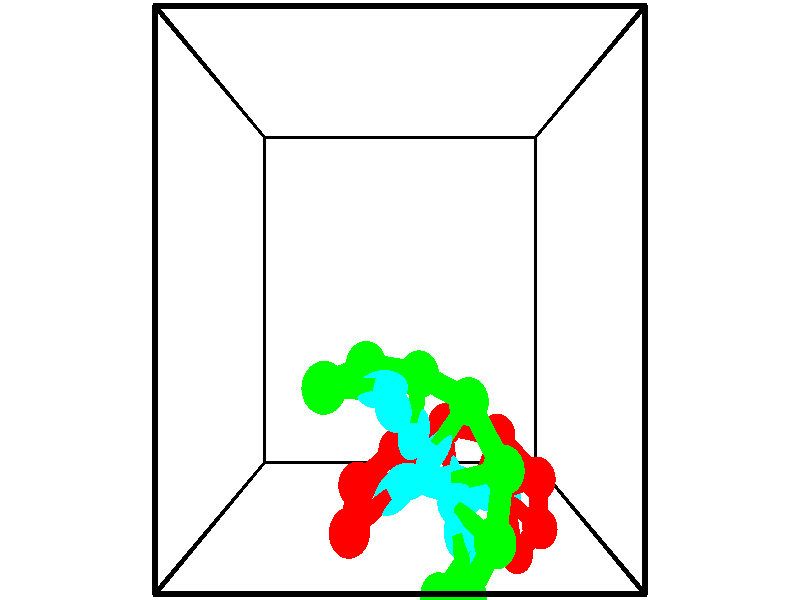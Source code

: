 // switches for output
#declare DRAW_BASES = 1; // possible values are 0, 1; only relevant for DNA ribbons
#declare DRAW_BASES_TYPE = 3; // possible values are 1, 2, 3; only relevant for DNA ribbons
#declare DRAW_FOG = 0; // set to 1 to enable fog

#include "colors.inc"

#include "transforms.inc"
background { rgb <1, 1, 1>}

#default {
   normal{
       ripples 0.25
       frequency 0.20
       turbulence 0.2
       lambda 5
   }
	finish {
		phong 0.1
		phong_size 40.
	}
}

// original window dimensions: 1024x640


// camera settings

camera {
	sky <-0, 1, 0>
	up <-0, 1, 0>
	right 1.6 * <1, 0, 0>
	location <2.5, 2.5, 11.1562>
	look_at <2.5, 2.5, 2.5>
	direction <0, 0, -8.6562>
	angle 67.0682
}


# declare cpy_camera_pos = <2.5, 2.5, 11.1562>;
# if (DRAW_FOG = 1)
fog {
	fog_type 2
	up vnormalize(cpy_camera_pos)
	color rgbt<1,1,1,0.3>
	distance 1e-5
	fog_alt 3e-3
	fog_offset 4
}
# end


// LIGHTS

# declare lum = 6;
global_settings {
	ambient_light rgb lum * <0.05, 0.05, 0.05>
	max_trace_level 15
}# declare cpy_direct_light_amount = 0.25;
light_source
{	1000 * <-1, -1, 1>,
	rgb lum * cpy_direct_light_amount
	parallel
}

light_source
{	1000 * <1, 1, -1>,
	rgb lum * cpy_direct_light_amount
	parallel
}

// strand 0

// nucleotide -1

// particle -1
sphere {
	<4.283851, -0.740057, 1.890396> 0.250000
	pigment { color rgbt <1,0,0,0> }
	no_shadow
}
cylinder {
	<4.234116, -0.355534, 1.792070>,  <4.204275, -0.124819, 1.733075>, 0.100000
	pigment { color rgbt <1,0,0,0> }
	no_shadow
}
cylinder {
	<4.234116, -0.355534, 1.792070>,  <4.283851, -0.740057, 1.890396>, 0.100000
	pigment { color rgbt <1,0,0,0> }
	no_shadow
}

// particle -1
sphere {
	<4.234116, -0.355534, 1.792070> 0.100000
	pigment { color rgbt <1,0,0,0> }
	no_shadow
}
sphere {
	0, 1
	scale<0.080000,0.200000,0.300000>
	matrix <-0.481318, 0.158204, 0.862151,
		0.867682, 0.225513, 0.443025,
		-0.124338, 0.961309, -0.245815,
		4.196814, -0.067141, 1.718326>
	pigment { color rgbt <0,1,1,0> }
	no_shadow
}
cylinder {
	<4.532682, -0.259971, 2.376965>,  <4.283851, -0.740057, 1.890396>, 0.130000
	pigment { color rgbt <1,0,0,0> }
	no_shadow
}

// nucleotide -1

// particle -1
sphere {
	<4.532682, -0.259971, 2.376965> 0.250000
	pigment { color rgbt <1,0,0,0> }
	no_shadow
}
cylinder {
	<4.240784, -0.071066, 2.179201>,  <4.065645, 0.042277, 2.060543>, 0.100000
	pigment { color rgbt <1,0,0,0> }
	no_shadow
}
cylinder {
	<4.240784, -0.071066, 2.179201>,  <4.532682, -0.259971, 2.376965>, 0.100000
	pigment { color rgbt <1,0,0,0> }
	no_shadow
}

// particle -1
sphere {
	<4.240784, -0.071066, 2.179201> 0.100000
	pigment { color rgbt <1,0,0,0> }
	no_shadow
}
sphere {
	0, 1
	scale<0.080000,0.200000,0.300000>
	matrix <-0.429224, 0.246434, 0.868929,
		0.532201, 0.846309, 0.022872,
		-0.729746, 0.472262, -0.494409,
		4.021860, 0.070613, 2.030879>
	pigment { color rgbt <0,1,1,0> }
	no_shadow
}
cylinder {
	<4.429058, 0.410818, 2.673769>,  <4.532682, -0.259971, 2.376965>, 0.130000
	pigment { color rgbt <1,0,0,0> }
	no_shadow
}

// nucleotide -1

// particle -1
sphere {
	<4.429058, 0.410818, 2.673769> 0.250000
	pigment { color rgbt <1,0,0,0> }
	no_shadow
}
cylinder {
	<4.093609, 0.265081, 2.511797>,  <3.892339, 0.177639, 2.414614>, 0.100000
	pigment { color rgbt <1,0,0,0> }
	no_shadow
}
cylinder {
	<4.093609, 0.265081, 2.511797>,  <4.429058, 0.410818, 2.673769>, 0.100000
	pigment { color rgbt <1,0,0,0> }
	no_shadow
}

// particle -1
sphere {
	<4.093609, 0.265081, 2.511797> 0.100000
	pigment { color rgbt <1,0,0,0> }
	no_shadow
}
sphere {
	0, 1
	scale<0.080000,0.200000,0.300000>
	matrix <-0.513212, 0.279349, 0.811528,
		-0.182557, 0.888381, -0.421252,
		-0.838622, -0.364341, -0.404930,
		3.842022, 0.155779, 2.390318>
	pigment { color rgbt <0,1,1,0> }
	no_shadow
}
cylinder {
	<3.879956, 0.905383, 2.613625>,  <4.429058, 0.410818, 2.673769>, 0.130000
	pigment { color rgbt <1,0,0,0> }
	no_shadow
}

// nucleotide -1

// particle -1
sphere {
	<3.879956, 0.905383, 2.613625> 0.250000
	pigment { color rgbt <1,0,0,0> }
	no_shadow
}
cylinder {
	<3.705997, 0.548008, 2.658587>,  <3.601622, 0.333583, 2.685564>, 0.100000
	pigment { color rgbt <1,0,0,0> }
	no_shadow
}
cylinder {
	<3.705997, 0.548008, 2.658587>,  <3.879956, 0.905383, 2.613625>, 0.100000
	pigment { color rgbt <1,0,0,0> }
	no_shadow
}

// particle -1
sphere {
	<3.705997, 0.548008, 2.658587> 0.100000
	pigment { color rgbt <1,0,0,0> }
	no_shadow
}
sphere {
	0, 1
	scale<0.080000,0.200000,0.300000>
	matrix <-0.759527, 0.431008, 0.487188,
		-0.483719, 0.126502, -0.866033,
		-0.434897, -0.893437, 0.112405,
		3.575528, 0.279977, 2.692308>
	pigment { color rgbt <0,1,1,0> }
	no_shadow
}
cylinder {
	<3.153768, 1.010456, 2.464352>,  <3.879956, 0.905383, 2.613625>, 0.130000
	pigment { color rgbt <1,0,0,0> }
	no_shadow
}

// nucleotide -1

// particle -1
sphere {
	<3.153768, 1.010456, 2.464352> 0.250000
	pigment { color rgbt <1,0,0,0> }
	no_shadow
}
cylinder {
	<3.182636, 0.685759, 2.696167>,  <3.199957, 0.490940, 2.835256>, 0.100000
	pigment { color rgbt <1,0,0,0> }
	no_shadow
}
cylinder {
	<3.182636, 0.685759, 2.696167>,  <3.153768, 1.010456, 2.464352>, 0.100000
	pigment { color rgbt <1,0,0,0> }
	no_shadow
}

// particle -1
sphere {
	<3.182636, 0.685759, 2.696167> 0.100000
	pigment { color rgbt <1,0,0,0> }
	no_shadow
}
sphere {
	0, 1
	scale<0.080000,0.200000,0.300000>
	matrix <-0.819826, 0.282648, 0.497992,
		-0.568046, -0.511060, -0.645090,
		0.072171, -0.811743, 0.579537,
		3.204288, 0.442236, 2.870028>
	pigment { color rgbt <0,1,1,0> }
	no_shadow
}
cylinder {
	<2.441155, 0.709959, 2.518886>,  <3.153768, 1.010456, 2.464352>, 0.130000
	pigment { color rgbt <1,0,0,0> }
	no_shadow
}

// nucleotide -1

// particle -1
sphere {
	<2.441155, 0.709959, 2.518886> 0.250000
	pigment { color rgbt <1,0,0,0> }
	no_shadow
}
cylinder {
	<2.692417, 0.594095, 2.807751>,  <2.843174, 0.524577, 2.981070>, 0.100000
	pigment { color rgbt <1,0,0,0> }
	no_shadow
}
cylinder {
	<2.692417, 0.594095, 2.807751>,  <2.441155, 0.709959, 2.518886>, 0.100000
	pigment { color rgbt <1,0,0,0> }
	no_shadow
}

// particle -1
sphere {
	<2.692417, 0.594095, 2.807751> 0.100000
	pigment { color rgbt <1,0,0,0> }
	no_shadow
}
sphere {
	0, 1
	scale<0.080000,0.200000,0.300000>
	matrix <-0.593214, 0.422311, 0.685383,
		-0.503506, -0.858924, 0.093446,
		0.628155, -0.289660, 0.722162,
		2.880864, 0.507197, 3.024399>
	pigment { color rgbt <0,1,1,0> }
	no_shadow
}
cylinder {
	<1.932391, 0.456373, 3.144620>,  <2.441155, 0.709959, 2.518886>, 0.130000
	pigment { color rgbt <1,0,0,0> }
	no_shadow
}

// nucleotide -1

// particle -1
sphere {
	<1.932391, 0.456373, 3.144620> 0.250000
	pigment { color rgbt <1,0,0,0> }
	no_shadow
}
cylinder {
	<2.303085, 0.511204, 3.284546>,  <2.525502, 0.544102, 3.368501>, 0.100000
	pigment { color rgbt <1,0,0,0> }
	no_shadow
}
cylinder {
	<2.303085, 0.511204, 3.284546>,  <1.932391, 0.456373, 3.144620>, 0.100000
	pigment { color rgbt <1,0,0,0> }
	no_shadow
}

// particle -1
sphere {
	<2.303085, 0.511204, 3.284546> 0.100000
	pigment { color rgbt <1,0,0,0> }
	no_shadow
}
sphere {
	0, 1
	scale<0.080000,0.200000,0.300000>
	matrix <-0.375703, 0.344795, 0.860211,
		-0.002699, -0.928615, 0.371035,
		0.926736, 0.137077, 0.349814,
		2.581106, 0.552327, 3.389490>
	pigment { color rgbt <0,1,1,0> }
	no_shadow
}
cylinder {
	<1.885674, 0.142822, 3.816403>,  <1.932391, 0.456373, 3.144620>, 0.130000
	pigment { color rgbt <1,0,0,0> }
	no_shadow
}

// nucleotide -1

// particle -1
sphere {
	<1.885674, 0.142822, 3.816403> 0.250000
	pigment { color rgbt <1,0,0,0> }
	no_shadow
}
cylinder {
	<2.202164, 0.386660, 3.835825>,  <2.392058, 0.532962, 3.847478>, 0.100000
	pigment { color rgbt <1,0,0,0> }
	no_shadow
}
cylinder {
	<2.202164, 0.386660, 3.835825>,  <1.885674, 0.142822, 3.816403>, 0.100000
	pigment { color rgbt <1,0,0,0> }
	no_shadow
}

// particle -1
sphere {
	<2.202164, 0.386660, 3.835825> 0.100000
	pigment { color rgbt <1,0,0,0> }
	no_shadow
}
sphere {
	0, 1
	scale<0.080000,0.200000,0.300000>
	matrix <-0.331355, 0.360637, 0.871863,
		0.513973, -0.705927, 0.487337,
		0.791224, 0.609596, 0.048555,
		2.439531, 0.569538, 3.850392>
	pigment { color rgbt <0,1,1,0> }
	no_shadow
}
// strand 1

// nucleotide -1

// particle -1
sphere {
	<1.647907, 1.679985, 4.384897> 0.250000
	pigment { color rgbt <0,1,0,0> }
	no_shadow
}
cylinder {
	<2.021324, 1.689957, 4.527937>,  <2.245374, 1.695940, 4.613761>, 0.100000
	pigment { color rgbt <0,1,0,0> }
	no_shadow
}
cylinder {
	<2.021324, 1.689957, 4.527937>,  <1.647907, 1.679985, 4.384897>, 0.100000
	pigment { color rgbt <0,1,0,0> }
	no_shadow
}

// particle -1
sphere {
	<2.021324, 1.689957, 4.527937> 0.100000
	pigment { color rgbt <0,1,0,0> }
	no_shadow
}
sphere {
	0, 1
	scale<0.080000,0.200000,0.300000>
	matrix <0.289168, -0.641933, -0.710144,
		0.211852, 0.766356, -0.606480,
		0.933542, 0.024929, 0.357600,
		2.301387, 1.697435, 4.635217>
	pigment { color rgbt <0,1,1,0> }
	no_shadow
}
cylinder {
	<2.086038, 1.831362, 3.776975>,  <1.647907, 1.679985, 4.384897>, 0.130000
	pigment { color rgbt <0,1,0,0> }
	no_shadow
}

// nucleotide -1

// particle -1
sphere {
	<2.086038, 1.831362, 3.776975> 0.250000
	pigment { color rgbt <0,1,0,0> }
	no_shadow
}
cylinder {
	<2.275726, 1.626328, 4.063295>,  <2.389539, 1.503307, 4.235087>, 0.100000
	pigment { color rgbt <0,1,0,0> }
	no_shadow
}
cylinder {
	<2.275726, 1.626328, 4.063295>,  <2.086038, 1.831362, 3.776975>, 0.100000
	pigment { color rgbt <0,1,0,0> }
	no_shadow
}

// particle -1
sphere {
	<2.275726, 1.626328, 4.063295> 0.100000
	pigment { color rgbt <0,1,0,0> }
	no_shadow
}
sphere {
	0, 1
	scale<0.080000,0.200000,0.300000>
	matrix <0.417856, -0.584585, -0.695454,
		0.774927, 0.628900, -0.063035,
		0.474221, -0.512587, 0.715800,
		2.417993, 1.472552, 4.278035>
	pigment { color rgbt <0,1,1,0> }
	no_shadow
}
cylinder {
	<2.738801, 1.723532, 3.597410>,  <2.086038, 1.831362, 3.776975>, 0.130000
	pigment { color rgbt <0,1,0,0> }
	no_shadow
}

// nucleotide -1

// particle -1
sphere {
	<2.738801, 1.723532, 3.597410> 0.250000
	pigment { color rgbt <0,1,0,0> }
	no_shadow
}
cylinder {
	<2.694756, 1.424866, 3.859819>,  <2.668329, 1.245666, 4.017265>, 0.100000
	pigment { color rgbt <0,1,0,0> }
	no_shadow
}
cylinder {
	<2.694756, 1.424866, 3.859819>,  <2.738801, 1.723532, 3.597410>, 0.100000
	pigment { color rgbt <0,1,0,0> }
	no_shadow
}

// particle -1
sphere {
	<2.694756, 1.424866, 3.859819> 0.100000
	pigment { color rgbt <0,1,0,0> }
	no_shadow
}
sphere {
	0, 1
	scale<0.080000,0.200000,0.300000>
	matrix <0.373108, -0.642819, -0.669010,
		0.921230, 0.171101, 0.349369,
		-0.110112, -0.746665, 0.656024,
		2.661722, 1.200866, 4.056626>
	pigment { color rgbt <0,1,1,0> }
	no_shadow
}
cylinder {
	<3.354385, 1.447083, 3.627426>,  <2.738801, 1.723532, 3.597410>, 0.130000
	pigment { color rgbt <0,1,0,0> }
	no_shadow
}

// nucleotide -1

// particle -1
sphere {
	<3.354385, 1.447083, 3.627426> 0.250000
	pigment { color rgbt <0,1,0,0> }
	no_shadow
}
cylinder {
	<3.098732, 1.169373, 3.759783>,  <2.945340, 1.002746, 3.839197>, 0.100000
	pigment { color rgbt <0,1,0,0> }
	no_shadow
}
cylinder {
	<3.098732, 1.169373, 3.759783>,  <3.354385, 1.447083, 3.627426>, 0.100000
	pigment { color rgbt <0,1,0,0> }
	no_shadow
}

// particle -1
sphere {
	<3.098732, 1.169373, 3.759783> 0.100000
	pigment { color rgbt <0,1,0,0> }
	no_shadow
}
sphere {
	0, 1
	scale<0.080000,0.200000,0.300000>
	matrix <0.539070, -0.711259, -0.451125,
		0.548555, -0.109955, 0.828853,
		-0.639133, -0.694277, 0.330891,
		2.906992, 0.961089, 3.859050>
	pigment { color rgbt <0,1,1,0> }
	no_shadow
}
cylinder {
	<3.756077, 0.785569, 3.838469>,  <3.354385, 1.447083, 3.627426>, 0.130000
	pigment { color rgbt <0,1,0,0> }
	no_shadow
}

// nucleotide -1

// particle -1
sphere {
	<3.756077, 0.785569, 3.838469> 0.250000
	pigment { color rgbt <0,1,0,0> }
	no_shadow
}
cylinder {
	<3.383644, 0.685619, 3.732151>,  <3.160184, 0.625649, 3.668360>, 0.100000
	pigment { color rgbt <0,1,0,0> }
	no_shadow
}
cylinder {
	<3.383644, 0.685619, 3.732151>,  <3.756077, 0.785569, 3.838469>, 0.100000
	pigment { color rgbt <0,1,0,0> }
	no_shadow
}

// particle -1
sphere {
	<3.383644, 0.685619, 3.732151> 0.100000
	pigment { color rgbt <0,1,0,0> }
	no_shadow
}
sphere {
	0, 1
	scale<0.080000,0.200000,0.300000>
	matrix <0.363996, -0.684891, -0.631215,
		-0.024315, -0.684462, 0.728644,
		-0.931083, -0.249875, -0.265795,
		3.104319, 0.610657, 3.652412>
	pigment { color rgbt <0,1,1,0> }
	no_shadow
}
cylinder {
	<3.629280, 0.097981, 3.983296>,  <3.756077, 0.785569, 3.838469>, 0.130000
	pigment { color rgbt <0,1,0,0> }
	no_shadow
}

// nucleotide -1

// particle -1
sphere {
	<3.629280, 0.097981, 3.983296> 0.250000
	pigment { color rgbt <0,1,0,0> }
	no_shadow
}
cylinder {
	<3.391762, 0.209053, 3.681223>,  <3.249251, 0.275696, 3.499979>, 0.100000
	pigment { color rgbt <0,1,0,0> }
	no_shadow
}
cylinder {
	<3.391762, 0.209053, 3.681223>,  <3.629280, 0.097981, 3.983296>, 0.100000
	pigment { color rgbt <0,1,0,0> }
	no_shadow
}

// particle -1
sphere {
	<3.391762, 0.209053, 3.681223> 0.100000
	pigment { color rgbt <0,1,0,0> }
	no_shadow
}
sphere {
	0, 1
	scale<0.080000,0.200000,0.300000>
	matrix <0.397979, -0.714354, -0.575596,
		-0.699293, -0.642336, 0.313678,
		-0.593804, 0.277673, -0.755179,
		3.213623, 0.292357, 3.454668>
	pigment { color rgbt <0,1,1,0> }
	no_shadow
}
cylinder {
	<3.322458, -0.551690, 3.716524>,  <3.629280, 0.097981, 3.983296>, 0.130000
	pigment { color rgbt <0,1,0,0> }
	no_shadow
}

// nucleotide -1

// particle -1
sphere {
	<3.322458, -0.551690, 3.716524> 0.250000
	pigment { color rgbt <0,1,0,0> }
	no_shadow
}
cylinder {
	<3.290520, -0.258053, 3.446789>,  <3.271357, -0.081870, 3.284948>, 0.100000
	pigment { color rgbt <0,1,0,0> }
	no_shadow
}
cylinder {
	<3.290520, -0.258053, 3.446789>,  <3.322458, -0.551690, 3.716524>, 0.100000
	pigment { color rgbt <0,1,0,0> }
	no_shadow
}

// particle -1
sphere {
	<3.290520, -0.258053, 3.446789> 0.100000
	pigment { color rgbt <0,1,0,0> }
	no_shadow
}
sphere {
	0, 1
	scale<0.080000,0.200000,0.300000>
	matrix <0.414983, -0.590606, -0.692079,
		-0.906319, -0.335099, -0.257479,
		-0.079846, 0.734093, -0.674338,
		3.266566, -0.037825, 3.244488>
	pigment { color rgbt <0,1,1,0> }
	no_shadow
}
cylinder {
	<3.017375, -0.774329, 3.158811>,  <3.322458, -0.551690, 3.716524>, 0.130000
	pigment { color rgbt <0,1,0,0> }
	no_shadow
}

// nucleotide -1

// particle -1
sphere {
	<3.017375, -0.774329, 3.158811> 0.250000
	pigment { color rgbt <0,1,0,0> }
	no_shadow
}
cylinder {
	<3.281616, -0.487938, 3.068495>,  <3.440161, -0.316103, 3.014305>, 0.100000
	pigment { color rgbt <0,1,0,0> }
	no_shadow
}
cylinder {
	<3.281616, -0.487938, 3.068495>,  <3.017375, -0.774329, 3.158811>, 0.100000
	pigment { color rgbt <0,1,0,0> }
	no_shadow
}

// particle -1
sphere {
	<3.281616, -0.487938, 3.068495> 0.100000
	pigment { color rgbt <0,1,0,0> }
	no_shadow
}
sphere {
	0, 1
	scale<0.080000,0.200000,0.300000>
	matrix <0.464429, -0.626047, -0.626395,
		-0.589840, 0.308934, -0.746089,
		0.660601, 0.715978, -0.225790,
		3.479797, -0.273144, 3.000758>
	pigment { color rgbt <0,1,1,0> }
	no_shadow
}
// box output
cylinder {
	<0.000000, 0.000000, 0.000000>,  <5.000000, 0.000000, 0.000000>, 0.025000
	pigment { color rgbt <0,0,0,0> }
	no_shadow
}
cylinder {
	<0.000000, 0.000000, 0.000000>,  <0.000000, 5.000000, 0.000000>, 0.025000
	pigment { color rgbt <0,0,0,0> }
	no_shadow
}
cylinder {
	<0.000000, 0.000000, 0.000000>,  <0.000000, 0.000000, 5.000000>, 0.025000
	pigment { color rgbt <0,0,0,0> }
	no_shadow
}
cylinder {
	<5.000000, 5.000000, 5.000000>,  <0.000000, 5.000000, 5.000000>, 0.025000
	pigment { color rgbt <0,0,0,0> }
	no_shadow
}
cylinder {
	<5.000000, 5.000000, 5.000000>,  <5.000000, 0.000000, 5.000000>, 0.025000
	pigment { color rgbt <0,0,0,0> }
	no_shadow
}
cylinder {
	<5.000000, 5.000000, 5.000000>,  <5.000000, 5.000000, 0.000000>, 0.025000
	pigment { color rgbt <0,0,0,0> }
	no_shadow
}
cylinder {
	<0.000000, 0.000000, 5.000000>,  <0.000000, 5.000000, 5.000000>, 0.025000
	pigment { color rgbt <0,0,0,0> }
	no_shadow
}
cylinder {
	<0.000000, 0.000000, 5.000000>,  <5.000000, 0.000000, 5.000000>, 0.025000
	pigment { color rgbt <0,0,0,0> }
	no_shadow
}
cylinder {
	<5.000000, 5.000000, 0.000000>,  <0.000000, 5.000000, 0.000000>, 0.025000
	pigment { color rgbt <0,0,0,0> }
	no_shadow
}
cylinder {
	<5.000000, 5.000000, 0.000000>,  <5.000000, 0.000000, 0.000000>, 0.025000
	pigment { color rgbt <0,0,0,0> }
	no_shadow
}
cylinder {
	<5.000000, 0.000000, 5.000000>,  <5.000000, 0.000000, 0.000000>, 0.025000
	pigment { color rgbt <0,0,0,0> }
	no_shadow
}
cylinder {
	<0.000000, 5.000000, 0.000000>,  <0.000000, 5.000000, 5.000000>, 0.025000
	pigment { color rgbt <0,0,0,0> }
	no_shadow
}
// end of box output

